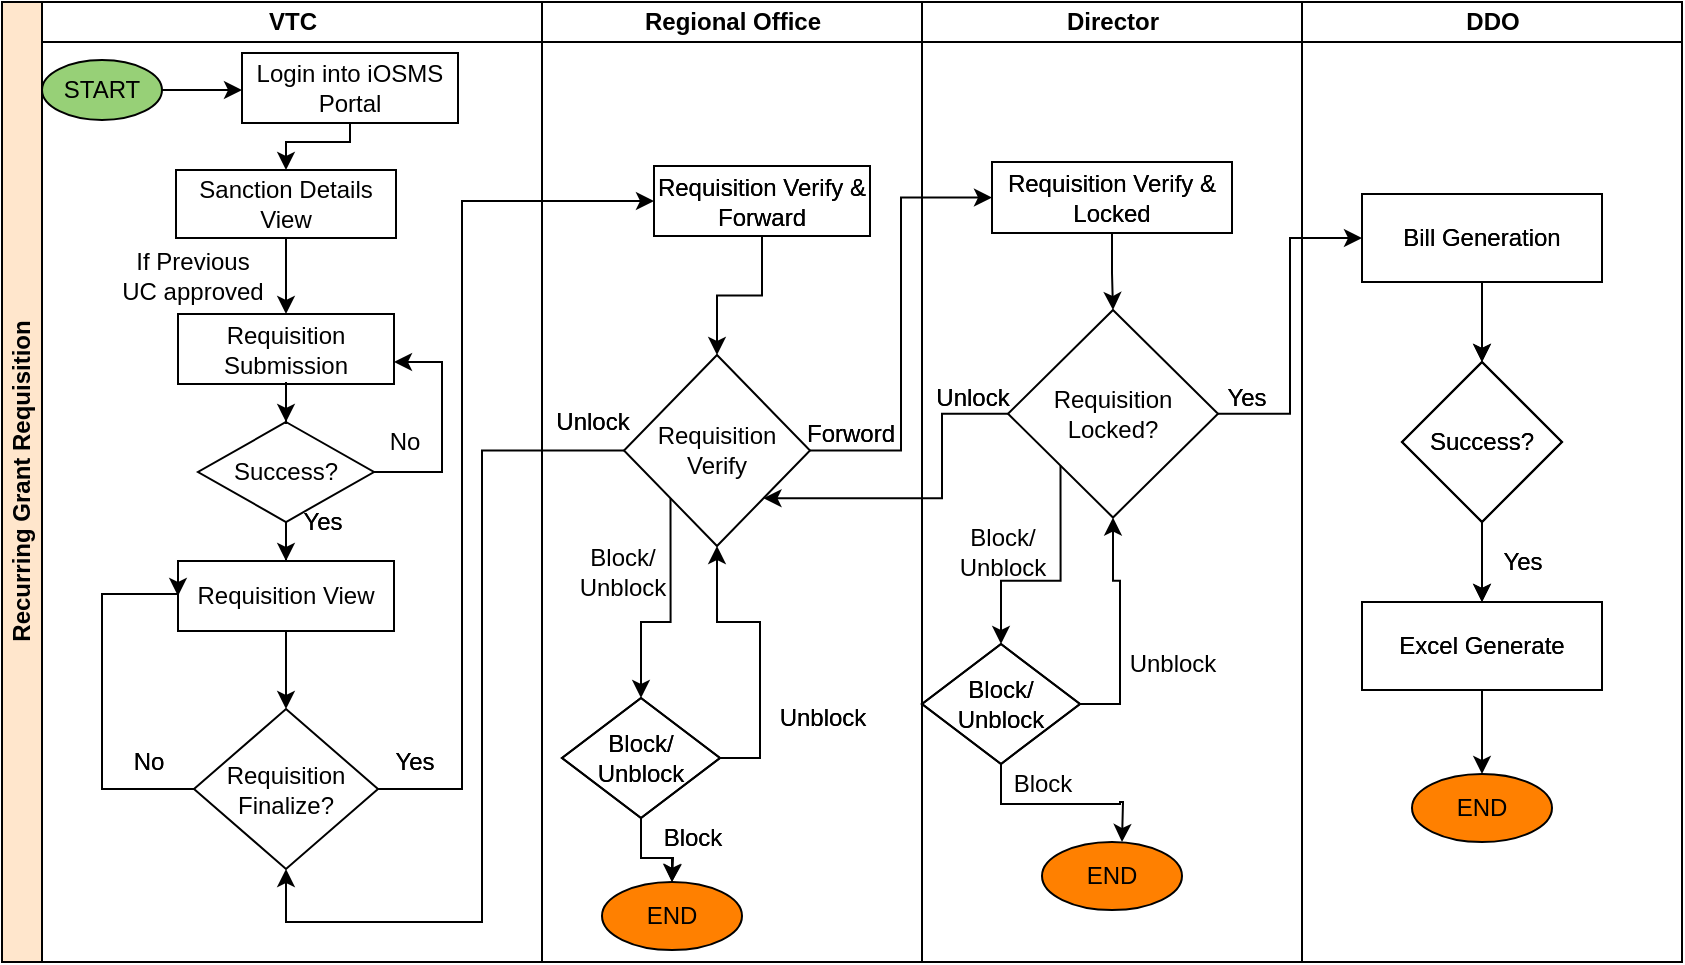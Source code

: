 <mxfile version="13.7.3" type="github" pages="2">
  <diagram id="js6bx69Id_uk5VicvaPF" name="Requisition">
    <mxGraphModel dx="1342" dy="592" grid="1" gridSize="10" guides="1" tooltips="1" connect="1" arrows="1" fold="1" page="1" pageScale="1" pageWidth="850" pageHeight="1100" math="0" shadow="0">
      <root>
        <mxCell id="IjH98B7aB0bxbj7dPqKe-0" />
        <mxCell id="IjH98B7aB0bxbj7dPqKe-1" parent="IjH98B7aB0bxbj7dPqKe-0" />
        <mxCell id="zMXuG1GOMMvXTt2UXROb-0" value="Recurring Grant Requisition " style="swimlane;html=1;childLayout=stackLayout;resizeParent=1;resizeParentMax=0;startSize=20;horizontal=0;horizontalStack=1;fillColor=#FFE6CC;" vertex="1" parent="IjH98B7aB0bxbj7dPqKe-1">
          <mxGeometry y="120" width="840" height="480" as="geometry" />
        </mxCell>
        <mxCell id="zMXuG1GOMMvXTt2UXROb-4" value="VTC" style="swimlane;html=1;startSize=20;" vertex="1" parent="zMXuG1GOMMvXTt2UXROb-0">
          <mxGeometry x="20" width="250" height="480" as="geometry" />
        </mxCell>
        <mxCell id="PMfxak3GgPvHqAEUSffh-3" value="&lt;div&gt;If Previous &lt;br&gt;&lt;/div&gt;&lt;div&gt;UC approved&lt;/div&gt;" style="text;html=1;align=center;verticalAlign=middle;resizable=0;points=[];autosize=1;" vertex="1" parent="zMXuG1GOMMvXTt2UXROb-4">
          <mxGeometry x="30" y="122" width="90" height="30" as="geometry" />
        </mxCell>
        <mxCell id="JYvUM7f7qG_lhj7fiVy0-11" value="No" style="text;html=1;align=center;verticalAlign=middle;resizable=0;points=[];autosize=1;" vertex="1" parent="zMXuG1GOMMvXTt2UXROb-4">
          <mxGeometry x="38" y="370" width="30" height="20" as="geometry" />
        </mxCell>
        <mxCell id="Uh0ZajK4Q4_LTKKe5ZsI-11" value="Requisition View" style="whiteSpace=wrap;html=1;fillColor=none;" vertex="1" parent="zMXuG1GOMMvXTt2UXROb-4">
          <mxGeometry x="68" y="279.5" width="108" height="35" as="geometry" />
        </mxCell>
        <mxCell id="JYvUM7f7qG_lhj7fiVy0-2" style="edgeStyle=orthogonalEdgeStyle;rounded=0;orthogonalLoop=1;jettySize=auto;html=1;entryX=0.5;entryY=0;entryDx=0;entryDy=0;" edge="1" parent="zMXuG1GOMMvXTt2UXROb-4" source="JYvUM7f7qG_lhj7fiVy0-0" target="Uh0ZajK4Q4_LTKKe5ZsI-11">
          <mxGeometry relative="1" as="geometry" />
        </mxCell>
        <mxCell id="JYvUM7f7qG_lhj7fiVy0-0" value="Success?" style="rhombus;whiteSpace=wrap;html=1;fillColor=none;" vertex="1" parent="zMXuG1GOMMvXTt2UXROb-4">
          <mxGeometry x="78" y="210" width="88" height="50" as="geometry" />
        </mxCell>
        <mxCell id="PMfxak3GgPvHqAEUSffh-0" value="Sanction Details View " style="whiteSpace=wrap;html=1;" vertex="1" parent="zMXuG1GOMMvXTt2UXROb-4">
          <mxGeometry x="67" y="84" width="110" height="34" as="geometry" />
        </mxCell>
        <mxCell id="JYvUM7f7qG_lhj7fiVy0-3" value="Yes" style="text;html=1;align=center;verticalAlign=middle;resizable=0;points=[];autosize=1;" vertex="1" parent="zMXuG1GOMMvXTt2UXROb-4">
          <mxGeometry x="120" y="250" width="40" height="20" as="geometry" />
        </mxCell>
        <mxCell id="PMfxak3GgPvHqAEUSffh-1" style="edgeStyle=orthogonalEdgeStyle;rounded=0;orthogonalLoop=1;jettySize=auto;html=1;entryX=0.5;entryY=0;entryDx=0;entryDy=0;" edge="1" parent="zMXuG1GOMMvXTt2UXROb-4" source="JYvUM7f7qG_lhj7fiVy0-13" target="PMfxak3GgPvHqAEUSffh-0">
          <mxGeometry relative="1" as="geometry">
            <Array as="points">
              <mxPoint x="154" y="70" />
              <mxPoint x="122" y="70" />
            </Array>
          </mxGeometry>
        </mxCell>
        <mxCell id="JYvUM7f7qG_lhj7fiVy0-13" value="Login into iOSMS Portal " style="whiteSpace=wrap;html=1;fillColor=none;" vertex="1" parent="zMXuG1GOMMvXTt2UXROb-4">
          <mxGeometry x="100" y="25.5" width="108" height="35" as="geometry" />
        </mxCell>
        <mxCell id="JYvUM7f7qG_lhj7fiVy0-9" value="No" style="text;html=1;align=center;verticalAlign=middle;resizable=0;points=[];autosize=1;" vertex="1" parent="zMXuG1GOMMvXTt2UXROb-4">
          <mxGeometry x="166" y="210" width="30" height="20" as="geometry" />
        </mxCell>
        <mxCell id="Uh0ZajK4Q4_LTKKe5ZsI-21" value="Yes" style="text;html=1;align=center;verticalAlign=middle;resizable=0;points=[];autosize=1;" vertex="1" parent="zMXuG1GOMMvXTt2UXROb-4">
          <mxGeometry x="166" y="370" width="40" height="20" as="geometry" />
        </mxCell>
        <mxCell id="zMXuG1GOMMvXTt2UXROb-1" value="Regional Office" style="swimlane;html=1;startSize=20;" vertex="1" parent="zMXuG1GOMMvXTt2UXROb-0">
          <mxGeometry x="270" width="190" height="480" as="geometry" />
        </mxCell>
        <mxCell id="Uh0ZajK4Q4_LTKKe5ZsI-29" value="Unlock" style="text;html=1;align=center;verticalAlign=middle;resizable=0;points=[];autosize=1;" vertex="1" parent="zMXuG1GOMMvXTt2UXROb-1">
          <mxGeometry y="200" width="50" height="20" as="geometry" />
        </mxCell>
        <mxCell id="JTw9-ym2CYQG4N4RZ4vl-14" style="edgeStyle=orthogonalEdgeStyle;rounded=0;orthogonalLoop=1;jettySize=auto;html=1;entryX=0.5;entryY=0;entryDx=0;entryDy=0;" edge="1" parent="zMXuG1GOMMvXTt2UXROb-1" source="JTw9-ym2CYQG4N4RZ4vl-9" target="JTw9-ym2CYQG4N4RZ4vl-13">
          <mxGeometry relative="1" as="geometry" />
        </mxCell>
        <mxCell id="JTw9-ym2CYQG4N4RZ4vl-3" value="&lt;div&gt;Block/&lt;/div&gt;&lt;div&gt;Unblock&lt;br&gt;&lt;/div&gt;" style="text;html=1;align=center;verticalAlign=middle;resizable=0;points=[];autosize=1;" vertex="1" parent="zMXuG1GOMMvXTt2UXROb-1">
          <mxGeometry x="10" y="270" width="60" height="30" as="geometry" />
        </mxCell>
        <mxCell id="JTw9-ym2CYQG4N4RZ4vl-9" value="Block/ Unblock" style="rhombus;whiteSpace=wrap;html=1;fillColor=none;" vertex="1" parent="zMXuG1GOMMvXTt2UXROb-1">
          <mxGeometry x="10" y="348" width="79" height="60" as="geometry" />
        </mxCell>
        <mxCell id="JTw9-ym2CYQG4N4RZ4vl-13" value="END" style="ellipse;whiteSpace=wrap;html=1;fillColor=#FF8000;" vertex="1" parent="zMXuG1GOMMvXTt2UXROb-1">
          <mxGeometry x="30" y="440" width="70" height="34" as="geometry" />
        </mxCell>
        <mxCell id="JTw9-ym2CYQG4N4RZ4vl-15" value="Block" style="text;html=1;align=center;verticalAlign=middle;resizable=0;points=[];autosize=1;" vertex="1" parent="zMXuG1GOMMvXTt2UXROb-1">
          <mxGeometry x="50" y="408" width="50" height="20" as="geometry" />
        </mxCell>
        <mxCell id="Uh0ZajK4Q4_LTKKe5ZsI-19" value="&lt;div&gt;Requisition Verify &amp;amp; Forward&lt;/div&gt;" style="whiteSpace=wrap;html=1;fillColor=none;" vertex="1" parent="zMXuG1GOMMvXTt2UXROb-1">
          <mxGeometry x="56" y="82" width="108" height="35" as="geometry" />
        </mxCell>
        <mxCell id="JTw9-ym2CYQG4N4RZ4vl-17" value="Unblock" style="text;html=1;align=center;verticalAlign=middle;resizable=0;points=[];autosize=1;" vertex="1" parent="zMXuG1GOMMvXTt2UXROb-1">
          <mxGeometry x="110" y="348" width="60" height="20" as="geometry" />
        </mxCell>
        <mxCell id="Uh0ZajK4Q4_LTKKe5ZsI-30" value="Forword" style="text;html=1;align=center;verticalAlign=middle;resizable=0;points=[];autosize=1;" vertex="1" parent="zMXuG1GOMMvXTt2UXROb-1">
          <mxGeometry x="124" y="206" width="60" height="20" as="geometry" />
        </mxCell>
        <mxCell id="zMXuG1GOMMvXTt2UXROb-2" value="Director" style="swimlane;html=1;startSize=20;" vertex="1" parent="zMXuG1GOMMvXTt2UXROb-0">
          <mxGeometry x="460" width="190" height="480" as="geometry" />
        </mxCell>
        <mxCell id="Uh0ZajK4Q4_LTKKe5ZsI-37" value="Unlock" style="text;html=1;align=center;verticalAlign=middle;resizable=0;points=[];autosize=1;" vertex="1" parent="zMXuG1GOMMvXTt2UXROb-2">
          <mxGeometry y="188" width="50" height="20" as="geometry" />
        </mxCell>
        <mxCell id="JTw9-ym2CYQG4N4RZ4vl-19" value="Block/ Unblock" style="rhombus;whiteSpace=wrap;html=1;fillColor=none;" vertex="1" parent="zMXuG1GOMMvXTt2UXROb-2">
          <mxGeometry y="321" width="79" height="60" as="geometry" />
        </mxCell>
        <mxCell id="JTw9-ym2CYQG4N4RZ4vl-34" value="&lt;div&gt;Block/&lt;/div&gt;&lt;div&gt;Unblock&lt;br&gt;&lt;/div&gt;" style="text;html=1;align=center;verticalAlign=middle;resizable=0;points=[];autosize=1;" vertex="1" parent="zMXuG1GOMMvXTt2UXROb-2">
          <mxGeometry x="9.5" y="260" width="60" height="30" as="geometry" />
        </mxCell>
        <mxCell id="JTw9-ym2CYQG4N4RZ4vl-8" value="Block" style="text;html=1;align=center;verticalAlign=middle;resizable=0;points=[];autosize=1;" vertex="1" parent="zMXuG1GOMMvXTt2UXROb-2">
          <mxGeometry x="35" y="381" width="50" height="20" as="geometry" />
        </mxCell>
        <mxCell id="Uh0ZajK4Q4_LTKKe5ZsI-24" value="Requisition Verify &amp;amp; Locked" style="whiteSpace=wrap;html=1;fillColor=none;" vertex="1" parent="zMXuG1GOMMvXTt2UXROb-2">
          <mxGeometry x="35" y="80" width="120" height="35.5" as="geometry" />
        </mxCell>
        <mxCell id="JTw9-ym2CYQG4N4RZ4vl-44" value="END" style="ellipse;whiteSpace=wrap;html=1;fillColor=#FF8000;" vertex="1" parent="zMXuG1GOMMvXTt2UXROb-2">
          <mxGeometry x="60" y="420" width="70" height="34" as="geometry" />
        </mxCell>
        <mxCell id="JTw9-ym2CYQG4N4RZ4vl-56" value="Unblock" style="text;html=1;align=center;verticalAlign=middle;resizable=0;points=[];autosize=1;" vertex="1" parent="zMXuG1GOMMvXTt2UXROb-2">
          <mxGeometry x="95" y="321" width="60" height="20" as="geometry" />
        </mxCell>
        <mxCell id="Uh0ZajK4Q4_LTKKe5ZsI-36" value="Yes" style="text;html=1;align=center;verticalAlign=middle;resizable=0;points=[];autosize=1;" vertex="1" parent="zMXuG1GOMMvXTt2UXROb-2">
          <mxGeometry x="142" y="188" width="40" height="20" as="geometry" />
        </mxCell>
        <mxCell id="zMXuG1GOMMvXTt2UXROb-3" value="DDO" style="swimlane;html=1;startSize=20;" vertex="1" parent="zMXuG1GOMMvXTt2UXROb-0">
          <mxGeometry x="650" width="190" height="480" as="geometry" />
        </mxCell>
        <mxCell id="JYvUM7f7qG_lhj7fiVy0-6" style="edgeStyle=orthogonalEdgeStyle;rounded=0;orthogonalLoop=1;jettySize=auto;html=1;entryX=0.5;entryY=0;entryDx=0;entryDy=0;" edge="1" parent="zMXuG1GOMMvXTt2UXROb-3" source="JYvUM7f7qG_lhj7fiVy0-4" target="Uh0ZajK4Q4_LTKKe5ZsI-33">
          <mxGeometry relative="1" as="geometry" />
        </mxCell>
        <mxCell id="JYvUM7f7qG_lhj7fiVy0-4" value="Success?" style="rhombus;whiteSpace=wrap;html=1;fillColor=none;" vertex="1" parent="zMXuG1GOMMvXTt2UXROb-3">
          <mxGeometry x="50" y="180" width="80" height="80" as="geometry" />
        </mxCell>
        <mxCell id="JYvUM7f7qG_lhj7fiVy0-5" style="edgeStyle=orthogonalEdgeStyle;rounded=0;orthogonalLoop=1;jettySize=auto;html=1;entryX=0.5;entryY=0;entryDx=0;entryDy=0;" edge="1" parent="zMXuG1GOMMvXTt2UXROb-3" source="Uh0ZajK4Q4_LTKKe5ZsI-31" target="JYvUM7f7qG_lhj7fiVy0-4">
          <mxGeometry relative="1" as="geometry" />
        </mxCell>
        <mxCell id="Uh0ZajK4Q4_LTKKe5ZsI-31" value="Bill Generation" style="whiteSpace=wrap;html=1;fillColor=none;" vertex="1" parent="zMXuG1GOMMvXTt2UXROb-3">
          <mxGeometry x="30" y="96" width="120" height="44" as="geometry" />
        </mxCell>
        <mxCell id="Uh0ZajK4Q4_LTKKe5ZsI-33" value="Excel Generate" style="whiteSpace=wrap;html=1;fillColor=none;" vertex="1" parent="zMXuG1GOMMvXTt2UXROb-3">
          <mxGeometry x="30" y="300" width="120" height="44" as="geometry" />
        </mxCell>
        <mxCell id="JYvUM7f7qG_lhj7fiVy0-7" value="Yes" style="text;html=1;align=center;verticalAlign=middle;resizable=0;points=[];autosize=1;" vertex="1" parent="zMXuG1GOMMvXTt2UXROb-3">
          <mxGeometry x="90" y="270" width="40" height="20" as="geometry" />
        </mxCell>
        <mxCell id="PMfxak3GgPvHqAEUSffh-4" style="edgeStyle=orthogonalEdgeStyle;rounded=0;orthogonalLoop=1;jettySize=auto;html=1;" edge="1" parent="IjH98B7aB0bxbj7dPqKe-1" source="Uh0ZajK4Q4_LTKKe5ZsI-9" target="JYvUM7f7qG_lhj7fiVy0-0">
          <mxGeometry relative="1" as="geometry" />
        </mxCell>
        <mxCell id="Uh0ZajK4Q4_LTKKe5ZsI-9" value="Requisition Submission" style="whiteSpace=wrap;html=1;fillColor=none;" vertex="1" parent="IjH98B7aB0bxbj7dPqKe-1">
          <mxGeometry x="88" y="276" width="108" height="35" as="geometry" />
        </mxCell>
        <mxCell id="Uh0ZajK4Q4_LTKKe5ZsI-16" value="" style="edgeStyle=orthogonalEdgeStyle;rounded=0;orthogonalLoop=1;jettySize=auto;html=1;" edge="1" parent="IjH98B7aB0bxbj7dPqKe-1" source="Uh0ZajK4Q4_LTKKe5ZsI-11" target="Uh0ZajK4Q4_LTKKe5ZsI-15">
          <mxGeometry relative="1" as="geometry" />
        </mxCell>
        <mxCell id="Uh0ZajK4Q4_LTKKe5ZsI-20" style="edgeStyle=orthogonalEdgeStyle;rounded=0;orthogonalLoop=1;jettySize=auto;html=1;entryX=0;entryY=0.5;entryDx=0;entryDy=0;" edge="1" parent="IjH98B7aB0bxbj7dPqKe-1" source="Uh0ZajK4Q4_LTKKe5ZsI-15" target="Uh0ZajK4Q4_LTKKe5ZsI-19">
          <mxGeometry relative="1" as="geometry">
            <Array as="points">
              <mxPoint x="230" y="514" />
              <mxPoint x="230" y="220" />
            </Array>
          </mxGeometry>
        </mxCell>
        <mxCell id="JYvUM7f7qG_lhj7fiVy0-10" style="edgeStyle=orthogonalEdgeStyle;rounded=0;orthogonalLoop=1;jettySize=auto;html=1;entryX=0;entryY=0.5;entryDx=0;entryDy=0;exitX=0;exitY=0.5;exitDx=0;exitDy=0;" edge="1" parent="IjH98B7aB0bxbj7dPqKe-1" source="Uh0ZajK4Q4_LTKKe5ZsI-15" target="Uh0ZajK4Q4_LTKKe5ZsI-11">
          <mxGeometry relative="1" as="geometry">
            <Array as="points">
              <mxPoint x="50" y="514" />
              <mxPoint x="50" y="416" />
            </Array>
          </mxGeometry>
        </mxCell>
        <mxCell id="Uh0ZajK4Q4_LTKKe5ZsI-15" value="Requisition Finalize?" style="rhombus;whiteSpace=wrap;html=1;fillColor=none;" vertex="1" parent="IjH98B7aB0bxbj7dPqKe-1">
          <mxGeometry x="96" y="473.5" width="92" height="80" as="geometry" />
        </mxCell>
        <mxCell id="Uh0ZajK4Q4_LTKKe5ZsI-25" value="" style="edgeStyle=orthogonalEdgeStyle;rounded=0;orthogonalLoop=1;jettySize=auto;html=1;entryX=0;entryY=0.5;entryDx=0;entryDy=0;" edge="1" parent="IjH98B7aB0bxbj7dPqKe-1" source="Uh0ZajK4Q4_LTKKe5ZsI-22" target="Uh0ZajK4Q4_LTKKe5ZsI-24">
          <mxGeometry relative="1" as="geometry" />
        </mxCell>
        <mxCell id="Uh0ZajK4Q4_LTKKe5ZsI-28" style="edgeStyle=orthogonalEdgeStyle;rounded=0;orthogonalLoop=1;jettySize=auto;html=1;entryX=0.5;entryY=1;entryDx=0;entryDy=0;" edge="1" parent="IjH98B7aB0bxbj7dPqKe-1" source="Uh0ZajK4Q4_LTKKe5ZsI-22" target="Uh0ZajK4Q4_LTKKe5ZsI-15">
          <mxGeometry relative="1" as="geometry">
            <Array as="points">
              <mxPoint x="240" y="344" />
              <mxPoint x="240" y="580" />
              <mxPoint x="142" y="580" />
            </Array>
          </mxGeometry>
        </mxCell>
        <mxCell id="JTw9-ym2CYQG4N4RZ4vl-10" style="edgeStyle=orthogonalEdgeStyle;rounded=0;orthogonalLoop=1;jettySize=auto;html=1;exitX=0;exitY=1;exitDx=0;exitDy=0;entryX=0.5;entryY=0;entryDx=0;entryDy=0;" edge="1" parent="IjH98B7aB0bxbj7dPqKe-1" source="Uh0ZajK4Q4_LTKKe5ZsI-22" target="JTw9-ym2CYQG4N4RZ4vl-9">
          <mxGeometry relative="1" as="geometry" />
        </mxCell>
        <mxCell id="Uh0ZajK4Q4_LTKKe5ZsI-22" value="Requisition Verify" style="rhombus;whiteSpace=wrap;html=1;fillColor=none;" vertex="1" parent="IjH98B7aB0bxbj7dPqKe-1">
          <mxGeometry x="311" y="296.5" width="93" height="95.5" as="geometry" />
        </mxCell>
        <mxCell id="Uh0ZajK4Q4_LTKKe5ZsI-23" value="" style="edgeStyle=orthogonalEdgeStyle;rounded=0;orthogonalLoop=1;jettySize=auto;html=1;" edge="1" parent="IjH98B7aB0bxbj7dPqKe-1" source="Uh0ZajK4Q4_LTKKe5ZsI-19" target="Uh0ZajK4Q4_LTKKe5ZsI-22">
          <mxGeometry relative="1" as="geometry" />
        </mxCell>
        <mxCell id="Uh0ZajK4Q4_LTKKe5ZsI-32" value="" style="edgeStyle=orthogonalEdgeStyle;rounded=0;orthogonalLoop=1;jettySize=auto;html=1;entryX=0;entryY=0.5;entryDx=0;entryDy=0;" edge="1" parent="IjH98B7aB0bxbj7dPqKe-1" source="Uh0ZajK4Q4_LTKKe5ZsI-26" target="Uh0ZajK4Q4_LTKKe5ZsI-31">
          <mxGeometry relative="1" as="geometry" />
        </mxCell>
        <mxCell id="Uh0ZajK4Q4_LTKKe5ZsI-35" style="edgeStyle=orthogonalEdgeStyle;rounded=0;orthogonalLoop=1;jettySize=auto;html=1;entryX=1;entryY=1;entryDx=0;entryDy=0;" edge="1" parent="IjH98B7aB0bxbj7dPqKe-1" source="Uh0ZajK4Q4_LTKKe5ZsI-26" target="Uh0ZajK4Q4_LTKKe5ZsI-22">
          <mxGeometry relative="1" as="geometry">
            <Array as="points">
              <mxPoint x="470" y="326" />
              <mxPoint x="470" y="368" />
            </Array>
          </mxGeometry>
        </mxCell>
        <mxCell id="JTw9-ym2CYQG4N4RZ4vl-18" style="edgeStyle=orthogonalEdgeStyle;rounded=0;orthogonalLoop=1;jettySize=auto;html=1;exitX=0;exitY=1;exitDx=0;exitDy=0;entryX=0.5;entryY=0;entryDx=0;entryDy=0;" edge="1" parent="IjH98B7aB0bxbj7dPqKe-1" source="Uh0ZajK4Q4_LTKKe5ZsI-26" target="JTw9-ym2CYQG4N4RZ4vl-19">
          <mxGeometry relative="1" as="geometry">
            <mxPoint x="500" y="440" as="targetPoint" />
          </mxGeometry>
        </mxCell>
        <mxCell id="Uh0ZajK4Q4_LTKKe5ZsI-26" value="Requisition Locked?" style="rhombus;whiteSpace=wrap;html=1;fillColor=none;" vertex="1" parent="IjH98B7aB0bxbj7dPqKe-1">
          <mxGeometry x="503" y="274" width="105" height="103.75" as="geometry" />
        </mxCell>
        <mxCell id="Uh0ZajK4Q4_LTKKe5ZsI-27" value="" style="edgeStyle=orthogonalEdgeStyle;rounded=0;orthogonalLoop=1;jettySize=auto;html=1;" edge="1" parent="IjH98B7aB0bxbj7dPqKe-1" source="Uh0ZajK4Q4_LTKKe5ZsI-24" target="Uh0ZajK4Q4_LTKKe5ZsI-26">
          <mxGeometry relative="1" as="geometry" />
        </mxCell>
        <mxCell id="Uh0ZajK4Q4_LTKKe5ZsI-39" value="" style="edgeStyle=orthogonalEdgeStyle;rounded=0;orthogonalLoop=1;jettySize=auto;html=1;" edge="1" parent="IjH98B7aB0bxbj7dPqKe-1" source="Uh0ZajK4Q4_LTKKe5ZsI-33" target="Uh0ZajK4Q4_LTKKe5ZsI-38">
          <mxGeometry relative="1" as="geometry" />
        </mxCell>
        <mxCell id="Uh0ZajK4Q4_LTKKe5ZsI-38" value="END" style="ellipse;whiteSpace=wrap;html=1;fillColor=#FF8000;" vertex="1" parent="IjH98B7aB0bxbj7dPqKe-1">
          <mxGeometry x="705" y="506" width="70" height="34" as="geometry" />
        </mxCell>
        <mxCell id="JYvUM7f7qG_lhj7fiVy0-8" style="edgeStyle=orthogonalEdgeStyle;rounded=0;orthogonalLoop=1;jettySize=auto;html=1;exitX=1;exitY=0.5;exitDx=0;exitDy=0;" edge="1" parent="IjH98B7aB0bxbj7dPqKe-1" source="JYvUM7f7qG_lhj7fiVy0-0">
          <mxGeometry relative="1" as="geometry">
            <mxPoint x="196" y="300" as="targetPoint" />
            <Array as="points">
              <mxPoint x="220" y="355" />
              <mxPoint x="220" y="300" />
            </Array>
          </mxGeometry>
        </mxCell>
        <mxCell id="JTw9-ym2CYQG4N4RZ4vl-16" style="edgeStyle=orthogonalEdgeStyle;rounded=0;orthogonalLoop=1;jettySize=auto;html=1;entryX=0.5;entryY=1;entryDx=0;entryDy=0;exitX=1;exitY=0.5;exitDx=0;exitDy=0;" edge="1" parent="IjH98B7aB0bxbj7dPqKe-1" source="JTw9-ym2CYQG4N4RZ4vl-9" target="Uh0ZajK4Q4_LTKKe5ZsI-22">
          <mxGeometry relative="1" as="geometry" />
        </mxCell>
        <mxCell id="JTw9-ym2CYQG4N4RZ4vl-20" value="Recurring Grant Requisition " style="swimlane;html=1;childLayout=stackLayout;resizeParent=1;resizeParentMax=0;startSize=20;horizontal=0;horizontalStack=1;fillColor=#FFE6CC;" vertex="1" parent="IjH98B7aB0bxbj7dPqKe-1">
          <mxGeometry y="120" width="840" height="480" as="geometry" />
        </mxCell>
        <mxCell id="JTw9-ym2CYQG4N4RZ4vl-21" value="VTC" style="swimlane;html=1;startSize=20;" vertex="1" parent="JTw9-ym2CYQG4N4RZ4vl-20">
          <mxGeometry x="20" width="250" height="480" as="geometry" />
        </mxCell>
        <mxCell id="JTw9-ym2CYQG4N4RZ4vl-22" style="edgeStyle=orthogonalEdgeStyle;rounded=0;orthogonalLoop=1;jettySize=auto;html=1;entryX=0;entryY=0.5;entryDx=0;entryDy=0;" edge="1" parent="JTw9-ym2CYQG4N4RZ4vl-21" source="JTw9-ym2CYQG4N4RZ4vl-23">
          <mxGeometry relative="1" as="geometry">
            <mxPoint x="100" y="44" as="targetPoint" />
          </mxGeometry>
        </mxCell>
        <mxCell id="JTw9-ym2CYQG4N4RZ4vl-23" value="START" style="ellipse;whiteSpace=wrap;html=1;fillColor=#97D077;" vertex="1" parent="JTw9-ym2CYQG4N4RZ4vl-21">
          <mxGeometry y="29" width="60" height="30" as="geometry" />
        </mxCell>
        <mxCell id="JTw9-ym2CYQG4N4RZ4vl-24" value="No" style="text;html=1;align=center;verticalAlign=middle;resizable=0;points=[];autosize=1;" vertex="1" parent="JTw9-ym2CYQG4N4RZ4vl-21">
          <mxGeometry x="38" y="370" width="30" height="20" as="geometry" />
        </mxCell>
        <mxCell id="JTw9-ym2CYQG4N4RZ4vl-28" value="Yes" style="text;html=1;align=center;verticalAlign=middle;resizable=0;points=[];autosize=1;" vertex="1" parent="JTw9-ym2CYQG4N4RZ4vl-21">
          <mxGeometry x="120" y="250" width="40" height="20" as="geometry" />
        </mxCell>
        <mxCell id="JTw9-ym2CYQG4N4RZ4vl-30" value="Yes" style="text;html=1;align=center;verticalAlign=middle;resizable=0;points=[];autosize=1;" vertex="1" parent="JTw9-ym2CYQG4N4RZ4vl-21">
          <mxGeometry x="166" y="370" width="40" height="20" as="geometry" />
        </mxCell>
        <mxCell id="JTw9-ym2CYQG4N4RZ4vl-31" value="Regional Office" style="swimlane;html=1;startSize=20;" vertex="1" parent="JTw9-ym2CYQG4N4RZ4vl-20">
          <mxGeometry x="270" width="190" height="480" as="geometry" />
        </mxCell>
        <mxCell id="JTw9-ym2CYQG4N4RZ4vl-32" value="Unlock" style="text;html=1;align=center;verticalAlign=middle;resizable=0;points=[];autosize=1;" vertex="1" parent="JTw9-ym2CYQG4N4RZ4vl-31">
          <mxGeometry y="200" width="50" height="20" as="geometry" />
        </mxCell>
        <mxCell id="JTw9-ym2CYQG4N4RZ4vl-33" style="edgeStyle=orthogonalEdgeStyle;rounded=0;orthogonalLoop=1;jettySize=auto;html=1;entryX=0.5;entryY=0;entryDx=0;entryDy=0;" edge="1" parent="JTw9-ym2CYQG4N4RZ4vl-31" source="JTw9-ym2CYQG4N4RZ4vl-35">
          <mxGeometry relative="1" as="geometry">
            <mxPoint x="65" y="440" as="targetPoint" />
          </mxGeometry>
        </mxCell>
        <mxCell id="JTw9-ym2CYQG4N4RZ4vl-35" value="Block/ Unblock" style="rhombus;whiteSpace=wrap;html=1;fillColor=none;" vertex="1" parent="JTw9-ym2CYQG4N4RZ4vl-31">
          <mxGeometry x="10" y="348" width="79" height="60" as="geometry" />
        </mxCell>
        <mxCell id="JTw9-ym2CYQG4N4RZ4vl-37" value="Block" style="text;html=1;align=center;verticalAlign=middle;resizable=0;points=[];autosize=1;" vertex="1" parent="JTw9-ym2CYQG4N4RZ4vl-31">
          <mxGeometry x="50" y="408" width="50" height="20" as="geometry" />
        </mxCell>
        <mxCell id="JTw9-ym2CYQG4N4RZ4vl-38" value="&lt;div&gt;Requisition Verify &amp;amp; Forward&lt;/div&gt;" style="whiteSpace=wrap;html=1;fillColor=none;" vertex="1" parent="JTw9-ym2CYQG4N4RZ4vl-31">
          <mxGeometry x="56" y="82" width="108" height="35" as="geometry" />
        </mxCell>
        <mxCell id="JTw9-ym2CYQG4N4RZ4vl-39" value="Unblock" style="text;html=1;align=center;verticalAlign=middle;resizable=0;points=[];autosize=1;" vertex="1" parent="JTw9-ym2CYQG4N4RZ4vl-31">
          <mxGeometry x="110" y="348" width="60" height="20" as="geometry" />
        </mxCell>
        <mxCell id="JTw9-ym2CYQG4N4RZ4vl-40" value="Forword" style="text;html=1;align=center;verticalAlign=middle;resizable=0;points=[];autosize=1;" vertex="1" parent="JTw9-ym2CYQG4N4RZ4vl-31">
          <mxGeometry x="124" y="206" width="60" height="20" as="geometry" />
        </mxCell>
        <mxCell id="JTw9-ym2CYQG4N4RZ4vl-41" value="Director" style="swimlane;html=1;startSize=20;" vertex="1" parent="JTw9-ym2CYQG4N4RZ4vl-20">
          <mxGeometry x="460" width="190" height="480" as="geometry" />
        </mxCell>
        <mxCell id="JTw9-ym2CYQG4N4RZ4vl-42" value="Unlock" style="text;html=1;align=center;verticalAlign=middle;resizable=0;points=[];autosize=1;" vertex="1" parent="JTw9-ym2CYQG4N4RZ4vl-41">
          <mxGeometry y="188" width="50" height="20" as="geometry" />
        </mxCell>
        <mxCell id="JTw9-ym2CYQG4N4RZ4vl-43" value="Block/ Unblock" style="rhombus;whiteSpace=wrap;html=1;fillColor=none;" vertex="1" parent="JTw9-ym2CYQG4N4RZ4vl-41">
          <mxGeometry y="321" width="79" height="60" as="geometry" />
        </mxCell>
        <mxCell id="JTw9-ym2CYQG4N4RZ4vl-45" value="Requisition Verify &amp;amp; Locked" style="whiteSpace=wrap;html=1;fillColor=none;" vertex="1" parent="JTw9-ym2CYQG4N4RZ4vl-41">
          <mxGeometry x="35" y="80" width="120" height="35.5" as="geometry" />
        </mxCell>
        <mxCell id="JTw9-ym2CYQG4N4RZ4vl-46" value="Yes" style="text;html=1;align=center;verticalAlign=middle;resizable=0;points=[];autosize=1;" vertex="1" parent="JTw9-ym2CYQG4N4RZ4vl-41">
          <mxGeometry x="142" y="188" width="40" height="20" as="geometry" />
        </mxCell>
        <mxCell id="JTw9-ym2CYQG4N4RZ4vl-47" value="DDO" style="swimlane;html=1;startSize=20;" vertex="1" parent="JTw9-ym2CYQG4N4RZ4vl-20">
          <mxGeometry x="650" width="190" height="480" as="geometry" />
        </mxCell>
        <mxCell id="JTw9-ym2CYQG4N4RZ4vl-48" style="edgeStyle=orthogonalEdgeStyle;rounded=0;orthogonalLoop=1;jettySize=auto;html=1;entryX=0.5;entryY=0;entryDx=0;entryDy=0;" edge="1" parent="JTw9-ym2CYQG4N4RZ4vl-47" source="JTw9-ym2CYQG4N4RZ4vl-49" target="JTw9-ym2CYQG4N4RZ4vl-52">
          <mxGeometry relative="1" as="geometry" />
        </mxCell>
        <mxCell id="JTw9-ym2CYQG4N4RZ4vl-49" value="Success?" style="rhombus;whiteSpace=wrap;html=1;fillColor=none;" vertex="1" parent="JTw9-ym2CYQG4N4RZ4vl-47">
          <mxGeometry x="50" y="180" width="80" height="80" as="geometry" />
        </mxCell>
        <mxCell id="JTw9-ym2CYQG4N4RZ4vl-50" style="edgeStyle=orthogonalEdgeStyle;rounded=0;orthogonalLoop=1;jettySize=auto;html=1;entryX=0.5;entryY=0;entryDx=0;entryDy=0;" edge="1" parent="JTw9-ym2CYQG4N4RZ4vl-47" source="JTw9-ym2CYQG4N4RZ4vl-51" target="JTw9-ym2CYQG4N4RZ4vl-49">
          <mxGeometry relative="1" as="geometry" />
        </mxCell>
        <mxCell id="JTw9-ym2CYQG4N4RZ4vl-51" value="Bill Generation" style="whiteSpace=wrap;html=1;fillColor=none;" vertex="1" parent="JTw9-ym2CYQG4N4RZ4vl-47">
          <mxGeometry x="30" y="96" width="120" height="44" as="geometry" />
        </mxCell>
        <mxCell id="JTw9-ym2CYQG4N4RZ4vl-52" value="Excel Generate" style="whiteSpace=wrap;html=1;fillColor=none;" vertex="1" parent="JTw9-ym2CYQG4N4RZ4vl-47">
          <mxGeometry x="30" y="300" width="120" height="44" as="geometry" />
        </mxCell>
        <mxCell id="JTw9-ym2CYQG4N4RZ4vl-53" value="Yes" style="text;html=1;align=center;verticalAlign=middle;resizable=0;points=[];autosize=1;" vertex="1" parent="JTw9-ym2CYQG4N4RZ4vl-47">
          <mxGeometry x="90" y="270" width="40" height="20" as="geometry" />
        </mxCell>
        <mxCell id="JTw9-ym2CYQG4N4RZ4vl-54" style="edgeStyle=orthogonalEdgeStyle;rounded=0;orthogonalLoop=1;jettySize=auto;html=1;exitX=0.5;exitY=1;exitDx=0;exitDy=0;" edge="1" parent="IjH98B7aB0bxbj7dPqKe-1" source="JTw9-ym2CYQG4N4RZ4vl-43">
          <mxGeometry relative="1" as="geometry">
            <mxPoint x="560" y="540" as="targetPoint" />
          </mxGeometry>
        </mxCell>
        <mxCell id="JTw9-ym2CYQG4N4RZ4vl-55" style="edgeStyle=orthogonalEdgeStyle;rounded=0;orthogonalLoop=1;jettySize=auto;html=1;entryX=0.5;entryY=1;entryDx=0;entryDy=0;exitX=1;exitY=0.5;exitDx=0;exitDy=0;" edge="1" parent="IjH98B7aB0bxbj7dPqKe-1" source="JTw9-ym2CYQG4N4RZ4vl-43" target="Uh0ZajK4Q4_LTKKe5ZsI-26">
          <mxGeometry relative="1" as="geometry" />
        </mxCell>
        <mxCell id="PMfxak3GgPvHqAEUSffh-2" style="edgeStyle=orthogonalEdgeStyle;rounded=0;orthogonalLoop=1;jettySize=auto;html=1;entryX=0.5;entryY=0;entryDx=0;entryDy=0;" edge="1" parent="IjH98B7aB0bxbj7dPqKe-1" source="PMfxak3GgPvHqAEUSffh-0" target="Uh0ZajK4Q4_LTKKe5ZsI-9">
          <mxGeometry relative="1" as="geometry" />
        </mxCell>
      </root>
    </mxGraphModel>
  </diagram>
  <diagram id="wvkZ9uLPJzTfIHENbGLk" name="UC">
    <mxGraphModel dx="1342" dy="592" grid="1" gridSize="10" guides="1" tooltips="1" connect="1" arrows="1" fold="1" page="1" pageScale="1" pageWidth="850" pageHeight="1100" math="0" shadow="0">
      <root>
        <mxCell id="OVT3f2J0J-6qPTqmaanq-0" />
        <mxCell id="OVT3f2J0J-6qPTqmaanq-1" parent="OVT3f2J0J-6qPTqmaanq-0" />
        <mxCell id="L31Bx6aMufGEzt5D3clF-0" value="&lt;div&gt;Utilization Certificate Generate&lt;/div&gt;" style="swimlane;html=1;childLayout=stackLayout;resizeParent=1;resizeParentMax=0;startSize=20;horizontal=0;horizontalStack=1;fillColor=#FFE6CC;" vertex="1" parent="OVT3f2J0J-6qPTqmaanq-1">
          <mxGeometry x="5" y="43" width="830" height="480" as="geometry" />
        </mxCell>
        <mxCell id="L31Bx6aMufGEzt5D3clF-1" value="VTC" style="swimlane;html=1;startSize=20;" vertex="1" parent="L31Bx6aMufGEzt5D3clF-0">
          <mxGeometry x="20" width="280" height="480" as="geometry" />
        </mxCell>
        <mxCell id="HQ-0cMt8pXaIg0p2FoGJ-38" value="UC Submission" style="whiteSpace=wrap;html=1;" vertex="1" parent="L31Bx6aMufGEzt5D3clF-1">
          <mxGeometry x="19" y="187" width="111" height="35" as="geometry" />
        </mxCell>
        <mxCell id="gBumCTS9RglCjsif_Tr--5" value="Submited" style="text;html=1;align=center;verticalAlign=middle;resizable=0;points=[];autosize=1;" vertex="1" parent="L31Bx6aMufGEzt5D3clF-1">
          <mxGeometry x="140" y="277" width="70" height="20" as="geometry" />
        </mxCell>
        <mxCell id="gBumCTS9RglCjsif_Tr--3" value="Not Submit" style="text;html=1;align=center;verticalAlign=middle;resizable=0;points=[];autosize=1;" vertex="1" parent="L31Bx6aMufGEzt5D3clF-1">
          <mxGeometry x="135" y="167" width="80" height="20" as="geometry" />
        </mxCell>
        <mxCell id="HQ-0cMt8pXaIg0p2FoGJ-10" value="Sanction Details View " style="whiteSpace=wrap;html=1;" vertex="1" parent="L31Bx6aMufGEzt5D3clF-1">
          <mxGeometry x="155" y="106" width="110" height="34" as="geometry" />
        </mxCell>
        <mxCell id="HQ-0cMt8pXaIg0p2FoGJ-42" style="edgeStyle=orthogonalEdgeStyle;rounded=0;orthogonalLoop=1;jettySize=auto;html=1;exitX=0.5;exitY=1;exitDx=0;exitDy=0;" edge="1" parent="L31Bx6aMufGEzt5D3clF-1" source="HQ-0cMt8pXaIg0p2FoGJ-10" target="HQ-0cMt8pXaIg0p2FoGJ-38">
          <mxGeometry relative="1" as="geometry">
            <mxPoint x="205" y="147" as="sourcePoint" />
            <Array as="points">
              <mxPoint x="210" y="157" />
              <mxPoint x="74" y="157" />
            </Array>
          </mxGeometry>
        </mxCell>
        <mxCell id="HQ-0cMt8pXaIg0p2FoGJ-17" value="Yes" style="text;html=1;align=center;verticalAlign=middle;resizable=0;points=[];autosize=1;" vertex="1" parent="L31Bx6aMufGEzt5D3clF-1">
          <mxGeometry x="240" y="337" width="40" height="20" as="geometry" />
        </mxCell>
        <mxCell id="L31Bx6aMufGEzt5D3clF-2" value="REGIONAL OFFICE" style="swimlane;html=1;startSize=20;" vertex="1" parent="L31Bx6aMufGEzt5D3clF-0">
          <mxGeometry x="300" width="240" height="480" as="geometry" />
        </mxCell>
        <mxCell id="HQ-0cMt8pXaIg0p2FoGJ-24" value="Unlock" style="text;html=1;align=center;verticalAlign=middle;resizable=0;points=[];autosize=1;" vertex="1" parent="L31Bx6aMufGEzt5D3clF-2">
          <mxGeometry x="35" y="277" width="50" height="20" as="geometry" />
        </mxCell>
        <mxCell id="HQ-0cMt8pXaIg0p2FoGJ-23" value="Forword" style="text;html=1;align=center;verticalAlign=middle;resizable=0;points=[];autosize=1;" vertex="1" parent="L31Bx6aMufGEzt5D3clF-2">
          <mxGeometry x="155" y="277" width="60" height="20" as="geometry" />
        </mxCell>
        <mxCell id="L31Bx6aMufGEzt5D3clF-3" value="DIRECTOR" style="swimlane;html=1;startSize=20;" vertex="1" parent="L31Bx6aMufGEzt5D3clF-0">
          <mxGeometry x="540" width="290" height="480" as="geometry" />
        </mxCell>
        <mxCell id="HQ-0cMt8pXaIg0p2FoGJ-34" value="Unlock" style="text;html=1;align=center;verticalAlign=middle;resizable=0;points=[];autosize=1;" vertex="1" parent="L31Bx6aMufGEzt5D3clF-3">
          <mxGeometry x="42" y="177" width="50" height="20" as="geometry" />
        </mxCell>
        <mxCell id="HQ-0cMt8pXaIg0p2FoGJ-36" value="End" style="ellipse;whiteSpace=wrap;html=1;fillColor=#CC6600;" vertex="1" parent="L31Bx6aMufGEzt5D3clF-3">
          <mxGeometry x="102" y="290" width="80" height="33.37" as="geometry" />
        </mxCell>
        <mxCell id="gBumCTS9RglCjsif_Tr--6" style="edgeStyle=orthogonalEdgeStyle;rounded=0;orthogonalLoop=1;jettySize=auto;html=1;entryX=0.5;entryY=0;entryDx=0;entryDy=0;" edge="1" parent="L31Bx6aMufGEzt5D3clF-3" source="HQ-0cMt8pXaIg0p2FoGJ-27" target="HQ-0cMt8pXaIg0p2FoGJ-36">
          <mxGeometry relative="1" as="geometry" />
        </mxCell>
        <mxCell id="HQ-0cMt8pXaIg0p2FoGJ-27" value="UC Approved?" style="rhombus;whiteSpace=wrap;html=1;" vertex="1" parent="L31Bx6aMufGEzt5D3clF-3">
          <mxGeometry x="102" y="137.005" width="80" height="80" as="geometry" />
        </mxCell>
        <mxCell id="HQ-0cMt8pXaIg0p2FoGJ-7" style="edgeStyle=orthogonalEdgeStyle;rounded=0;orthogonalLoop=1;jettySize=auto;html=1;entryX=0.5;entryY=0;entryDx=0;entryDy=0;" edge="1" parent="OVT3f2J0J-6qPTqmaanq-1" source="HQ-0cMt8pXaIg0p2FoGJ-8" target="HQ-0cMt8pXaIg0p2FoGJ-30">
          <mxGeometry relative="1" as="geometry" />
        </mxCell>
        <mxCell id="HQ-0cMt8pXaIg0p2FoGJ-8" value="Start" style="ellipse;whiteSpace=wrap;html=1;fillColor=#00994D;" vertex="1" parent="OVT3f2J0J-6qPTqmaanq-1">
          <mxGeometry x="69" y="80" width="60" height="29" as="geometry" />
        </mxCell>
        <mxCell id="HQ-0cMt8pXaIg0p2FoGJ-11" value="" style="edgeStyle=orthogonalEdgeStyle;rounded=0;orthogonalLoop=1;jettySize=auto;html=1;" edge="1" parent="OVT3f2J0J-6qPTqmaanq-1" source="HQ-0cMt8pXaIg0p2FoGJ-12" target="HQ-0cMt8pXaIg0p2FoGJ-14">
          <mxGeometry relative="1" as="geometry" />
        </mxCell>
        <mxCell id="HQ-0cMt8pXaIg0p2FoGJ-12" value="View UC Details" style="whiteSpace=wrap;html=1;" vertex="1" parent="OVT3f2J0J-6qPTqmaanq-1">
          <mxGeometry x="44" y="386" width="110" height="35" as="geometry" />
        </mxCell>
        <mxCell id="HQ-0cMt8pXaIg0p2FoGJ-13" value="" style="edgeStyle=orthogonalEdgeStyle;rounded=0;orthogonalLoop=1;jettySize=auto;html=1;entryX=0;entryY=0.5;entryDx=0;entryDy=0;exitX=1;exitY=0.5;exitDx=0;exitDy=0;" edge="1" parent="OVT3f2J0J-6qPTqmaanq-1" source="HQ-0cMt8pXaIg0p2FoGJ-14" target="HQ-0cMt8pXaIg0p2FoGJ-16">
          <mxGeometry relative="1" as="geometry">
            <Array as="points">
              <mxPoint x="320" y="404" />
              <mxPoint x="320" y="179" />
            </Array>
          </mxGeometry>
        </mxCell>
        <mxCell id="HQ-0cMt8pXaIg0p2FoGJ-14" value="UC Send?" style="rhombus;whiteSpace=wrap;html=1;" vertex="1" parent="OVT3f2J0J-6qPTqmaanq-1">
          <mxGeometry x="195" y="363.5" width="80" height="80" as="geometry" />
        </mxCell>
        <mxCell id="HQ-0cMt8pXaIg0p2FoGJ-15" value="" style="edgeStyle=orthogonalEdgeStyle;rounded=0;orthogonalLoop=1;jettySize=auto;html=1;" edge="1" parent="OVT3f2J0J-6qPTqmaanq-1" source="HQ-0cMt8pXaIg0p2FoGJ-16" target="HQ-0cMt8pXaIg0p2FoGJ-20">
          <mxGeometry relative="1" as="geometry" />
        </mxCell>
        <mxCell id="HQ-0cMt8pXaIg0p2FoGJ-16" value="Individual UC Verify &amp;amp; Forward" style="whiteSpace=wrap;html=1;" vertex="1" parent="OVT3f2J0J-6qPTqmaanq-1">
          <mxGeometry x="365" y="160" width="120" height="38" as="geometry" />
        </mxCell>
        <mxCell id="HQ-0cMt8pXaIg0p2FoGJ-18" value="" style="edgeStyle=orthogonalEdgeStyle;rounded=0;orthogonalLoop=1;jettySize=auto;html=1;entryX=0;entryY=0.5;entryDx=0;entryDy=0;" edge="1" parent="OVT3f2J0J-6qPTqmaanq-1" source="HQ-0cMt8pXaIg0p2FoGJ-20" target="HQ-0cMt8pXaIg0p2FoGJ-22">
          <mxGeometry relative="1" as="geometry">
            <Array as="points">
              <mxPoint x="520" y="345" />
              <mxPoint x="520" y="129" />
            </Array>
          </mxGeometry>
        </mxCell>
        <mxCell id="HQ-0cMt8pXaIg0p2FoGJ-46" style="edgeStyle=orthogonalEdgeStyle;rounded=0;orthogonalLoop=1;jettySize=auto;html=1;entryX=0.5;entryY=1;entryDx=0;entryDy=0;" edge="1" parent="OVT3f2J0J-6qPTqmaanq-1" source="HQ-0cMt8pXaIg0p2FoGJ-20" target="HQ-0cMt8pXaIg0p2FoGJ-14">
          <mxGeometry relative="1" as="geometry">
            <Array as="points">
              <mxPoint x="350" y="345" />
              <mxPoint x="350" y="470" />
              <mxPoint x="235" y="470" />
            </Array>
          </mxGeometry>
        </mxCell>
        <mxCell id="HQ-0cMt8pXaIg0p2FoGJ-20" value="UC Verify?" style="rhombus;whiteSpace=wrap;html=1;" vertex="1" parent="OVT3f2J0J-6qPTqmaanq-1">
          <mxGeometry x="385" y="308.5" width="80" height="73.5" as="geometry" />
        </mxCell>
        <mxCell id="HQ-0cMt8pXaIg0p2FoGJ-21" value="" style="edgeStyle=orthogonalEdgeStyle;rounded=0;orthogonalLoop=1;jettySize=auto;html=1;" edge="1" parent="OVT3f2J0J-6qPTqmaanq-1" source="HQ-0cMt8pXaIg0p2FoGJ-22">
          <mxGeometry relative="1" as="geometry">
            <mxPoint x="687" y="178.005" as="targetPoint" />
          </mxGeometry>
        </mxCell>
        <mxCell id="HQ-0cMt8pXaIg0p2FoGJ-22" value="Individual UC Verify &amp;amp; Approved" style="whiteSpace=wrap;html=1;" vertex="1" parent="OVT3f2J0J-6qPTqmaanq-1">
          <mxGeometry x="627" y="109.25" width="120" height="39.75" as="geometry" />
        </mxCell>
        <mxCell id="HQ-0cMt8pXaIg0p2FoGJ-29" style="edgeStyle=orthogonalEdgeStyle;rounded=0;orthogonalLoop=1;jettySize=auto;html=1;entryX=0;entryY=0.5;entryDx=0;entryDy=0;" edge="1" parent="OVT3f2J0J-6qPTqmaanq-1" source="HQ-0cMt8pXaIg0p2FoGJ-30" target="HQ-0cMt8pXaIg0p2FoGJ-10">
          <mxGeometry relative="1" as="geometry" />
        </mxCell>
        <mxCell id="HQ-0cMt8pXaIg0p2FoGJ-30" value="Login into iOSMS Portal" style="whiteSpace=wrap;html=1;" vertex="1" parent="OVT3f2J0J-6qPTqmaanq-1">
          <mxGeometry x="44" y="149" width="110" height="35" as="geometry" />
        </mxCell>
        <mxCell id="HQ-0cMt8pXaIg0p2FoGJ-32" style="edgeStyle=orthogonalEdgeStyle;rounded=0;orthogonalLoop=1;jettySize=auto;html=1;entryX=0.5;entryY=1;entryDx=0;entryDy=0;exitX=0;exitY=0.5;exitDx=0;exitDy=0;" edge="1" parent="OVT3f2J0J-6qPTqmaanq-1" target="HQ-0cMt8pXaIg0p2FoGJ-20">
          <mxGeometry relative="1" as="geometry">
            <Array as="points">
              <mxPoint x="580" y="218" />
              <mxPoint x="580" y="402" />
              <mxPoint x="425" y="402" />
            </Array>
            <mxPoint x="647" y="218.005" as="sourcePoint" />
          </mxGeometry>
        </mxCell>
        <mxCell id="HQ-0cMt8pXaIg0p2FoGJ-43" style="edgeStyle=orthogonalEdgeStyle;rounded=0;orthogonalLoop=1;jettySize=auto;html=1;entryX=0.5;entryY=0;entryDx=0;entryDy=0;exitX=1;exitY=0.5;exitDx=0;exitDy=0;" edge="1" parent="OVT3f2J0J-6qPTqmaanq-1" source="HQ-0cMt8pXaIg0p2FoGJ-40" target="HQ-0cMt8pXaIg0p2FoGJ-12">
          <mxGeometry relative="1" as="geometry">
            <mxPoint x="269" y="230" as="sourcePoint" />
            <Array as="points">
              <mxPoint x="290" y="273" />
              <mxPoint x="290" y="340" />
              <mxPoint x="99" y="340" />
            </Array>
          </mxGeometry>
        </mxCell>
        <mxCell id="gBumCTS9RglCjsif_Tr--1" style="edgeStyle=orthogonalEdgeStyle;rounded=0;orthogonalLoop=1;jettySize=auto;html=1;entryX=1;entryY=0.5;entryDx=0;entryDy=0;exitX=0.5;exitY=0;exitDx=0;exitDy=0;" edge="1" parent="OVT3f2J0J-6qPTqmaanq-1" source="HQ-0cMt8pXaIg0p2FoGJ-40" target="HQ-0cMt8pXaIg0p2FoGJ-38">
          <mxGeometry relative="1" as="geometry">
            <mxPoint x="229" y="210" as="sourcePoint" />
            <Array as="points">
              <mxPoint x="229" y="230" />
              <mxPoint x="169" y="230" />
              <mxPoint x="169" y="248" />
            </Array>
          </mxGeometry>
        </mxCell>
        <mxCell id="HQ-0cMt8pXaIg0p2FoGJ-40" value="Success?" style="rhombus;whiteSpace=wrap;html=1;" vertex="1" parent="OVT3f2J0J-6qPTqmaanq-1">
          <mxGeometry x="189" y="232.5" width="80" height="80" as="geometry" />
        </mxCell>
        <mxCell id="HQ-0cMt8pXaIg0p2FoGJ-41" value="" style="edgeStyle=orthogonalEdgeStyle;rounded=0;orthogonalLoop=1;jettySize=auto;html=1;exitX=0.5;exitY=1;exitDx=0;exitDy=0;entryX=0;entryY=0.5;entryDx=0;entryDy=0;" edge="1" parent="OVT3f2J0J-6qPTqmaanq-1" source="HQ-0cMt8pXaIg0p2FoGJ-38" target="HQ-0cMt8pXaIg0p2FoGJ-40">
          <mxGeometry relative="1" as="geometry">
            <Array as="points">
              <mxPoint x="100" y="290" />
              <mxPoint x="150" y="290" />
              <mxPoint x="150" y="273" />
            </Array>
          </mxGeometry>
        </mxCell>
        <mxCell id="gBumCTS9RglCjsif_Tr--7" value="Yes" style="text;html=1;align=center;verticalAlign=middle;resizable=0;points=[];autosize=1;" vertex="1" parent="OVT3f2J0J-6qPTqmaanq-1">
          <mxGeometry x="680" y="270" width="40" height="20" as="geometry" />
        </mxCell>
      </root>
    </mxGraphModel>
  </diagram>
</mxfile>

